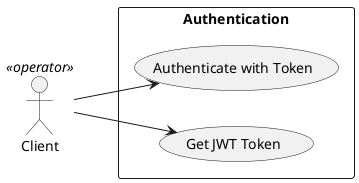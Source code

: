 @startuml

left to right direction


Client    <<operator>> as client

rectangle "Authentication" {
  (Authenticate with Token) as auth
  (Get JWT Token) as getToken
}

client --> auth
client --> getToken

@enduml
